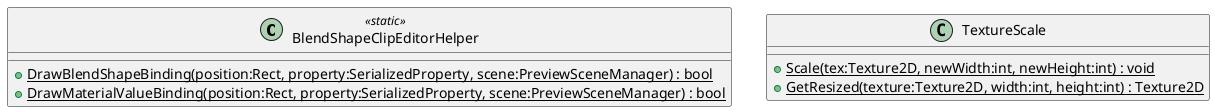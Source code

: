 @startuml
class BlendShapeClipEditorHelper <<static>> {
    + {static} DrawBlendShapeBinding(position:Rect, property:SerializedProperty, scene:PreviewSceneManager) : bool
    + {static} DrawMaterialValueBinding(position:Rect, property:SerializedProperty, scene:PreviewSceneManager) : bool
}
class TextureScale {
    + {static} Scale(tex:Texture2D, newWidth:int, newHeight:int) : void
    + {static} GetResized(texture:Texture2D, width:int, height:int) : Texture2D
}
@enduml
